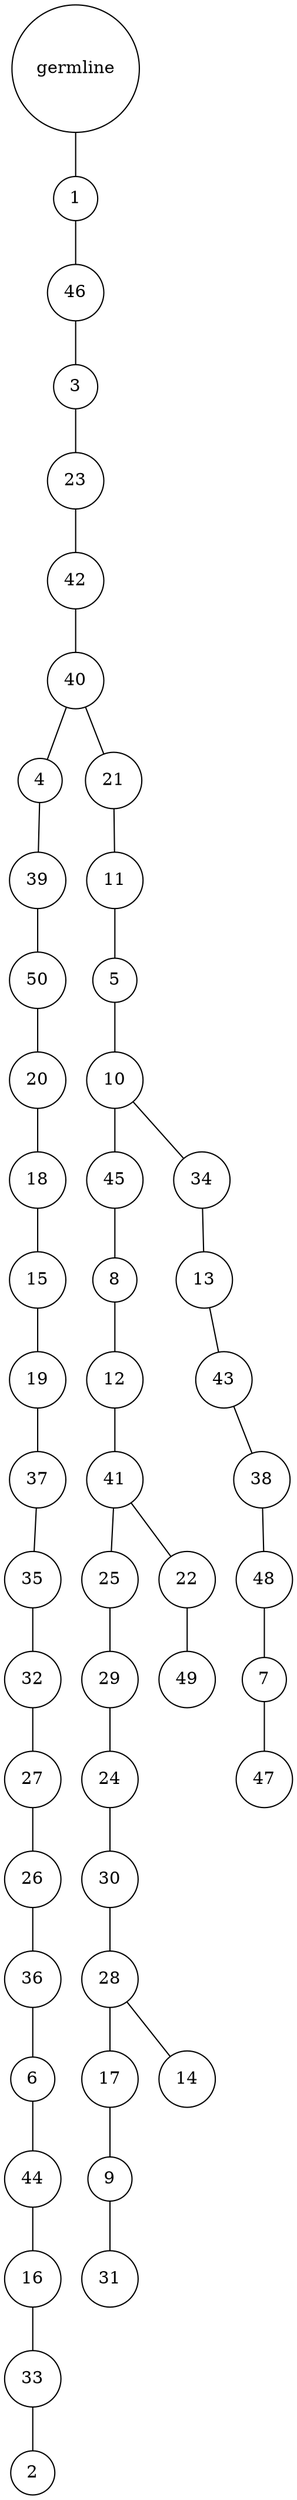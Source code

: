 graph {
	rankdir=UD;
	splines=line;
	node [shape=circle]
	"0x7fe621acbb80" [label="germline"];
	"0x7fe621acbbb0" [label="1"];
	"0x7fe621acbb80" -- "0x7fe621acbbb0" ;
	"0x7fe621acbbe0" [label="46"];
	"0x7fe621acbbb0" -- "0x7fe621acbbe0" ;
	"0x7fe621acbc10" [label="3"];
	"0x7fe621acbbe0" -- "0x7fe621acbc10" ;
	"0x7fe621acbc40" [label="23"];
	"0x7fe621acbc10" -- "0x7fe621acbc40" ;
	"0x7fe621acbc70" [label="42"];
	"0x7fe621acbc40" -- "0x7fe621acbc70" ;
	"0x7fe621acbca0" [label="40"];
	"0x7fe621acbc70" -- "0x7fe621acbca0" ;
	"0x7fe621acbcd0" [label="4"];
	"0x7fe621acbca0" -- "0x7fe621acbcd0" ;
	"0x7fe621acbd00" [label="39"];
	"0x7fe621acbcd0" -- "0x7fe621acbd00" ;
	"0x7fe621acbd30" [label="50"];
	"0x7fe621acbd00" -- "0x7fe621acbd30" ;
	"0x7fe621acbd60" [label="20"];
	"0x7fe621acbd30" -- "0x7fe621acbd60" ;
	"0x7fe621acbd90" [label="18"];
	"0x7fe621acbd60" -- "0x7fe621acbd90" ;
	"0x7fe621acbdc0" [label="15"];
	"0x7fe621acbd90" -- "0x7fe621acbdc0" ;
	"0x7fe621acbdf0" [label="19"];
	"0x7fe621acbdc0" -- "0x7fe621acbdf0" ;
	"0x7fe621acbe20" [label="37"];
	"0x7fe621acbdf0" -- "0x7fe621acbe20" ;
	"0x7fe621acbe50" [label="35"];
	"0x7fe621acbe20" -- "0x7fe621acbe50" ;
	"0x7fe621acbe80" [label="32"];
	"0x7fe621acbe50" -- "0x7fe621acbe80" ;
	"0x7fe621acbeb0" [label="27"];
	"0x7fe621acbe80" -- "0x7fe621acbeb0" ;
	"0x7fe621acbee0" [label="26"];
	"0x7fe621acbeb0" -- "0x7fe621acbee0" ;
	"0x7fe621acbf10" [label="36"];
	"0x7fe621acbee0" -- "0x7fe621acbf10" ;
	"0x7fe621acbf40" [label="6"];
	"0x7fe621acbf10" -- "0x7fe621acbf40" ;
	"0x7fe621acbf70" [label="44"];
	"0x7fe621acbf40" -- "0x7fe621acbf70" ;
	"0x7fe621acbfa0" [label="16"];
	"0x7fe621acbf70" -- "0x7fe621acbfa0" ;
	"0x7fe621acbfd0" [label="33"];
	"0x7fe621acbfa0" -- "0x7fe621acbfd0" ;
	"0x7fe621ad8040" [label="2"];
	"0x7fe621acbfd0" -- "0x7fe621ad8040" ;
	"0x7fe621ad8070" [label="21"];
	"0x7fe621acbca0" -- "0x7fe621ad8070" ;
	"0x7fe621ad80a0" [label="11"];
	"0x7fe621ad8070" -- "0x7fe621ad80a0" ;
	"0x7fe621ad80d0" [label="5"];
	"0x7fe621ad80a0" -- "0x7fe621ad80d0" ;
	"0x7fe621ad8100" [label="10"];
	"0x7fe621ad80d0" -- "0x7fe621ad8100" ;
	"0x7fe621ad8130" [label="45"];
	"0x7fe621ad8100" -- "0x7fe621ad8130" ;
	"0x7fe621ad8160" [label="8"];
	"0x7fe621ad8130" -- "0x7fe621ad8160" ;
	"0x7fe621ad8190" [label="12"];
	"0x7fe621ad8160" -- "0x7fe621ad8190" ;
	"0x7fe621ad81c0" [label="41"];
	"0x7fe621ad8190" -- "0x7fe621ad81c0" ;
	"0x7fe621ad81f0" [label="25"];
	"0x7fe621ad81c0" -- "0x7fe621ad81f0" ;
	"0x7fe621ad8220" [label="29"];
	"0x7fe621ad81f0" -- "0x7fe621ad8220" ;
	"0x7fe621ad8250" [label="24"];
	"0x7fe621ad8220" -- "0x7fe621ad8250" ;
	"0x7fe621ad8280" [label="30"];
	"0x7fe621ad8250" -- "0x7fe621ad8280" ;
	"0x7fe621ad82b0" [label="28"];
	"0x7fe621ad8280" -- "0x7fe621ad82b0" ;
	"0x7fe621ad82e0" [label="17"];
	"0x7fe621ad82b0" -- "0x7fe621ad82e0" ;
	"0x7fe621ad8310" [label="9"];
	"0x7fe621ad82e0" -- "0x7fe621ad8310" ;
	"0x7fe621ad8340" [label="31"];
	"0x7fe621ad8310" -- "0x7fe621ad8340" ;
	"0x7fe621ad8370" [label="14"];
	"0x7fe621ad82b0" -- "0x7fe621ad8370" ;
	"0x7fe621ad83a0" [label="22"];
	"0x7fe621ad81c0" -- "0x7fe621ad83a0" ;
	"0x7fe621ad83d0" [label="49"];
	"0x7fe621ad83a0" -- "0x7fe621ad83d0" ;
	"0x7fe621ad8400" [label="34"];
	"0x7fe621ad8100" -- "0x7fe621ad8400" ;
	"0x7fe621ad8430" [label="13"];
	"0x7fe621ad8400" -- "0x7fe621ad8430" ;
	"0x7fe621ad8460" [label="43"];
	"0x7fe621ad8430" -- "0x7fe621ad8460" ;
	"0x7fe621ad8490" [label="38"];
	"0x7fe621ad8460" -- "0x7fe621ad8490" ;
	"0x7fe621ad84c0" [label="48"];
	"0x7fe621ad8490" -- "0x7fe621ad84c0" ;
	"0x7fe621ad84f0" [label="7"];
	"0x7fe621ad84c0" -- "0x7fe621ad84f0" ;
	"0x7fe621ad8520" [label="47"];
	"0x7fe621ad84f0" -- "0x7fe621ad8520" ;
}
